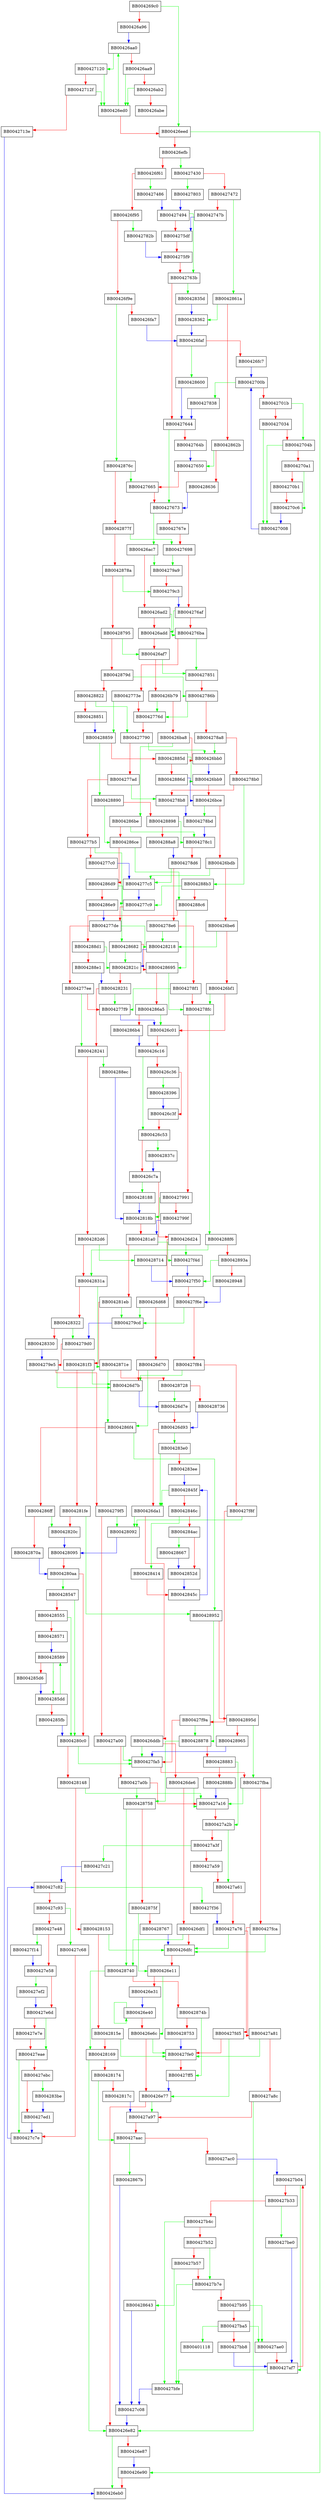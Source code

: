 digraph list_main {
  node [shape="box"];
  graph [splines=ortho];
  BB004269c0 -> BB00426eed [color="green"];
  BB004269c0 -> BB00426a96 [color="red"];
  BB00426a96 -> BB00426aa0 [color="blue"];
  BB00426aa0 -> BB00427120 [color="green"];
  BB00426aa0 -> BB00426aa9 [color="red"];
  BB00426aa9 -> BB00426ed0 [color="green"];
  BB00426aa9 -> BB00426ab2 [color="red"];
  BB00426ab2 -> BB00426ed0 [color="green"];
  BB00426ab2 -> BB00426abe [color="red"];
  BB00426ac7 -> BB004279a9 [color="green"];
  BB00426ac7 -> BB00426ad2 [color="red"];
  BB00426ad2 -> BB004276ba [color="green"];
  BB00426ad2 -> BB00426add [color="red"];
  BB00426add -> BB00426af7 [color="red"];
  BB00426af7 -> BB00427851 [color="green"];
  BB00426af7 -> BB00426b79 [color="red"];
  BB00426b79 -> BB0042776d [color="green"];
  BB00426b79 -> BB00426ba8 [color="red"];
  BB00426ba8 -> BB004286be [color="green"];
  BB00426ba8 -> BB00426bb0 [color="red"];
  BB00426bb0 -> BB00426bb9 [color="blue"];
  BB00426bb9 -> BB00426bce [color="red"];
  BB00426bce -> BB004278bd [color="green"];
  BB00426bce -> BB00426bdb [color="red"];
  BB00426bdb -> BB004277c5 [color="green"];
  BB00426bdb -> BB00426be6 [color="red"];
  BB00426be6 -> BB00428218 [color="green"];
  BB00426be6 -> BB00426bf1 [color="red"];
  BB00426bf1 -> BB004278fc [color="green"];
  BB00426bf1 -> BB00426c01 [color="red"];
  BB00426c01 -> BB00426c16 [color="red"];
  BB00426c16 -> BB00426c53 [color="green"];
  BB00426c16 -> BB00426c36 [color="red"];
  BB00426c36 -> BB00428396 [color="green"];
  BB00426c36 -> BB00426c3f [color="red"];
  BB00426c3f -> BB00426c53 [color="red"];
  BB00426c53 -> BB0042837c [color="green"];
  BB00426c53 -> BB00426c7a [color="red"];
  BB00426c7a -> BB00428188 [color="green"];
  BB00426c7a -> BB00426d24 [color="red"];
  BB00426d24 -> BB00427f4d [color="green"];
  BB00426d24 -> BB00426d68 [color="red"];
  BB00426d68 -> BB004279cd [color="green"];
  BB00426d68 -> BB00426d70 [color="red"];
  BB00426d70 -> BB004286f4 [color="green"];
  BB00426d70 -> BB00426d7b [color="red"];
  BB00426d7b -> BB00426d7e [color="blue"];
  BB00426d7e -> BB00426d93 [color="red"];
  BB00426d93 -> BB004283e0 [color="green"];
  BB00426d93 -> BB00426da1 [color="red"];
  BB00426da1 -> BB00428092 [color="green"];
  BB00426da1 -> BB00426ddb [color="red"];
  BB00426ddb -> BB00427fa5 [color="green"];
  BB00426ddb -> BB00426de6 [color="red"];
  BB00426de6 -> BB00427a16 [color="green"];
  BB00426de6 -> BB00426df1 [color="red"];
  BB00426df1 -> BB00428740 [color="green"];
  BB00426df1 -> BB00426dfc [color="red"];
  BB00426dfc -> BB00426e11 [color="red"];
  BB00426e11 -> BB00426e6c [color="green"];
  BB00426e11 -> BB00426e31 [color="red"];
  BB00426e31 -> BB00426e40 [color="blue"];
  BB00426e40 -> BB00426e40 [color="green"];
  BB00426e40 -> BB00426e6c [color="red"];
  BB00426e6c -> BB00427fe0 [color="green"];
  BB00426e6c -> BB00426e77 [color="red"];
  BB00426e77 -> BB00427a97 [color="green"];
  BB00426e77 -> BB00426e82 [color="red"];
  BB00426e82 -> BB00426eb0 [color="green"];
  BB00426e82 -> BB00426e87 [color="red"];
  BB00426e87 -> BB00426e90 [color="blue"];
  BB00426e90 -> BB00426eb0 [color="red"];
  BB00426ed0 -> BB00426aa0 [color="green"];
  BB00426ed0 -> BB00426eed [color="red"];
  BB00426eed -> BB00426e90 [color="green"];
  BB00426eed -> BB00426efb [color="red"];
  BB00426efb -> BB00427430 [color="green"];
  BB00426efb -> BB00426f61 [color="red"];
  BB00426f61 -> BB00427486 [color="green"];
  BB00426f61 -> BB00426f95 [color="red"];
  BB00426f95 -> BB0042782b [color="green"];
  BB00426f95 -> BB00426f9e [color="red"];
  BB00426f9e -> BB0042876c [color="green"];
  BB00426f9e -> BB00426fa7 [color="red"];
  BB00426fa7 -> BB00426faf [color="blue"];
  BB00426faf -> BB00428600 [color="green"];
  BB00426faf -> BB00426fc7 [color="red"];
  BB00426fc7 -> BB0042700b [color="blue"];
  BB00427008 -> BB0042700b [color="blue"];
  BB0042700b -> BB00427838 [color="green"];
  BB0042700b -> BB0042701b [color="red"];
  BB0042701b -> BB0042704b [color="green"];
  BB0042701b -> BB00427034 [color="red"];
  BB00427034 -> BB00427008 [color="green"];
  BB00427034 -> BB0042704b [color="red"];
  BB0042704b -> BB00427008 [color="green"];
  BB0042704b -> BB004270a1 [color="red"];
  BB004270a1 -> BB004270c6 [color="green"];
  BB004270a1 -> BB004270b1 [color="red"];
  BB004270b1 -> BB004270c6 [color="red"];
  BB004270c6 -> BB00427008 [color="blue"];
  BB00427120 -> BB00426ed0 [color="green"];
  BB00427120 -> BB0042712f [color="red"];
  BB0042712f -> BB00426ed0 [color="green"];
  BB0042712f -> BB0042713e [color="red"];
  BB0042713e -> BB00426eb0 [color="blue"];
  BB00427430 -> BB00427803 [color="green"];
  BB00427430 -> BB00427472 [color="red"];
  BB00427472 -> BB0042861a [color="green"];
  BB00427472 -> BB0042747b [color="red"];
  BB0042747b -> BB004275df [color="blue"];
  BB00427486 -> BB00427494 [color="blue"];
  BB00427494 -> BB0042763b [color="green"];
  BB00427494 -> BB004275df [color="red"];
  BB004275df -> BB004275f9 [color="red"];
  BB004275f9 -> BB0042763b [color="red"];
  BB0042763b -> BB0042835d [color="green"];
  BB0042763b -> BB00427644 [color="red"];
  BB00427644 -> BB00427673 [color="green"];
  BB00427644 -> BB0042764b [color="red"];
  BB0042764b -> BB00427650 [color="blue"];
  BB00427650 -> BB00427665 [color="red"];
  BB00427665 -> BB00427673 [color="red"];
  BB00427673 -> BB00426ac7 [color="green"];
  BB00427673 -> BB0042767e [color="red"];
  BB0042767e -> BB00427698 [color="red"];
  BB00427698 -> BB004279a9 [color="green"];
  BB00427698 -> BB004276af [color="red"];
  BB004276af -> BB00426add [color="green"];
  BB004276af -> BB004276ba [color="red"];
  BB004276ba -> BB00427851 [color="green"];
  BB004276ba -> BB0042773e [color="red"];
  BB0042773e -> BB00428859 [color="green"];
  BB0042773e -> BB0042776d [color="red"];
  BB0042776d -> BB00427790 [color="red"];
  BB00427790 -> BB00426bb0 [color="green"];
  BB00427790 -> BB004277ad [color="red"];
  BB004277ad -> BB004278b8 [color="green"];
  BB004277ad -> BB004277b5 [color="red"];
  BB004277b5 -> BB00428682 [color="green"];
  BB004277b5 -> BB004277c0 [color="red"];
  BB004277c0 -> BB004277c5 [color="blue"];
  BB004277c5 -> BB004277c9 [color="blue"];
  BB004277c9 -> BB004277de [color="red"];
  BB004277de -> BB00428218 [color="green"];
  BB004277de -> BB004277ee [color="red"];
  BB004277ee -> BB00428241 [color="green"];
  BB004277ee -> BB004277f9 [color="red"];
  BB004277f9 -> BB00426c01 [color="blue"];
  BB00427803 -> BB00427494 [color="blue"];
  BB0042782b -> BB004275f9 [color="blue"];
  BB00427838 -> BB00427644 [color="blue"];
  BB00427851 -> BB0042786b [color="red"];
  BB0042786b -> BB0042776d [color="green"];
  BB0042786b -> BB004278a8 [color="red"];
  BB004278a8 -> BB00426bb0 [color="green"];
  BB004278a8 -> BB004278b0 [color="red"];
  BB004278b0 -> BB004288b3 [color="green"];
  BB004278b0 -> BB004278b8 [color="red"];
  BB004278b8 -> BB004278bd [color="blue"];
  BB004278bd -> BB004278c1 [color="blue"];
  BB004278c1 -> BB004278d6 [color="red"];
  BB004278d6 -> BB004277c5 [color="green"];
  BB004278d6 -> BB004278e6 [color="red"];
  BB004278e6 -> BB00428218 [color="green"];
  BB004278e6 -> BB004278f1 [color="red"];
  BB004278f1 -> BB004277f9 [color="green"];
  BB004278f1 -> BB004278fc [color="red"];
  BB004278fc -> BB004288f6 [color="green"];
  BB004278fc -> BB00427991 [color="red"];
  BB00427991 -> BB0042818b [color="green"];
  BB00427991 -> BB0042799f [color="red"];
  BB0042799f -> BB004281a0 [color="blue"];
  BB004279a9 -> BB004279c3 [color="red"];
  BB004279c3 -> BB004276af [color="blue"];
  BB004279cd -> BB004279d0 [color="blue"];
  BB004279d0 -> BB004279e5 [color="red"];
  BB004279e5 -> BB00426d7b [color="green"];
  BB004279e5 -> BB004279f5 [color="red"];
  BB004279f5 -> BB00428092 [color="green"];
  BB004279f5 -> BB00427a00 [color="red"];
  BB00427a00 -> BB00427fa5 [color="green"];
  BB00427a00 -> BB00427a0b [color="red"];
  BB00427a0b -> BB00428758 [color="green"];
  BB00427a0b -> BB00427a16 [color="red"];
  BB00427a16 -> BB00427a2b [color="red"];
  BB00427a2b -> BB00427a61 [color="green"];
  BB00427a2b -> BB00427a3f [color="red"];
  BB00427a3f -> BB00427c21 [color="green"];
  BB00427a3f -> BB00427a59 [color="red"];
  BB00427a59 -> BB00427a61 [color="red"];
  BB00427a61 -> BB00427a76 [color="red"];
  BB00427a76 -> BB00426dfc [color="green"];
  BB00427a76 -> BB00427a81 [color="red"];
  BB00427a81 -> BB00427fe0 [color="green"];
  BB00427a81 -> BB00427a8c [color="red"];
  BB00427a8c -> BB00426e82 [color="green"];
  BB00427a8c -> BB00427a97 [color="red"];
  BB00427a97 -> BB00427aac [color="red"];
  BB00427aac -> BB0042867b [color="green"];
  BB00427aac -> BB00427ac0 [color="red"];
  BB00427ac0 -> BB00427b04 [color="blue"];
  BB00427ae0 -> BB00427af7 [color="red"];
  BB00427af7 -> BB00427bfe [color="green"];
  BB00427af7 -> BB00427b04 [color="red"];
  BB00427b04 -> BB00427af7 [color="green"];
  BB00427b04 -> BB00427b33 [color="red"];
  BB00427b33 -> BB00427be0 [color="green"];
  BB00427b33 -> BB00427b4c [color="red"];
  BB00427b4c -> BB00427bfe [color="green"];
  BB00427b4c -> BB00427b52 [color="red"];
  BB00427b52 -> BB00427b7e [color="green"];
  BB00427b52 -> BB00427b57 [color="red"];
  BB00427b57 -> BB00428643 [color="green"];
  BB00427b57 -> BB00427b7e [color="red"];
  BB00427b7e -> BB00427bfe [color="green"];
  BB00427b7e -> BB00427b95 [color="red"];
  BB00427b95 -> BB00427ae0 [color="green"];
  BB00427b95 -> BB00427ba5 [color="red"];
  BB00427ba5 -> BB00401118 [color="green"];
  BB00427ba5 -> BB00427ae0 [color="green"];
  BB00427ba5 -> BB00427bb8 [color="red"];
  BB00427bb8 -> BB00427af7 [color="blue"];
  BB00427be0 -> BB00427af7 [color="blue"];
  BB00427bfe -> BB00427c08 [color="blue"];
  BB00427c08 -> BB00426e82 [color="blue"];
  BB00427c21 -> BB00427c82 [color="blue"];
  BB00427c68 -> BB00427c7e [color="red"];
  BB00427c7e -> BB00427c82 [color="blue"];
  BB00427c82 -> BB00427f36 [color="green"];
  BB00427c82 -> BB00427c93 [color="red"];
  BB00427c93 -> BB00427c68 [color="green"];
  BB00427c93 -> BB00427e48 [color="red"];
  BB00427e48 -> BB00427f14 [color="green"];
  BB00427e48 -> BB00427e58 [color="red"];
  BB00427e58 -> BB00427ef2 [color="green"];
  BB00427e58 -> BB00427e6d [color="red"];
  BB00427e6d -> BB00427eae [color="green"];
  BB00427e6d -> BB00427e7e [color="red"];
  BB00427e7e -> BB00427eae [color="red"];
  BB00427eae -> BB00427c7e [color="green"];
  BB00427eae -> BB00427ebc [color="red"];
  BB00427ebc -> BB004283be [color="green"];
  BB00427ebc -> BB00427ed1 [color="red"];
  BB00427ed1 -> BB00427c7e [color="blue"];
  BB00427ef2 -> BB00427e6d [color="blue"];
  BB00427f14 -> BB00427e58 [color="blue"];
  BB00427f36 -> BB00427a76 [color="blue"];
  BB00427f4d -> BB00427f50 [color="blue"];
  BB00427f50 -> BB00427f6e [color="red"];
  BB00427f6e -> BB004279cd [color="green"];
  BB00427f6e -> BB00427f84 [color="red"];
  BB00427f84 -> BB00426d7b [color="green"];
  BB00427f84 -> BB00427f8f [color="red"];
  BB00427f8f -> BB00428092 [color="green"];
  BB00427f8f -> BB00427f9a [color="red"];
  BB00427f9a -> BB00428878 [color="green"];
  BB00427f9a -> BB00427fa5 [color="red"];
  BB00427fa5 -> BB00427fba [color="red"];
  BB00427fba -> BB00427a16 [color="green"];
  BB00427fba -> BB00427fca [color="red"];
  BB00427fca -> BB00426dfc [color="green"];
  BB00427fca -> BB00427fd5 [color="red"];
  BB00427fd5 -> BB00426e77 [color="green"];
  BB00427fd5 -> BB00427fe0 [color="red"];
  BB00427fe0 -> BB00427ff5 [color="red"];
  BB00427ff5 -> BB00426e77 [color="blue"];
  BB00428092 -> BB00428095 [color="blue"];
  BB00428095 -> BB004280aa [color="red"];
  BB004280aa -> BB00428547 [color="green"];
  BB004280aa -> BB004280c0 [color="red"];
  BB004280c0 -> BB00427fa5 [color="green"];
  BB004280c0 -> BB00428148 [color="red"];
  BB00428148 -> BB00427a16 [color="green"];
  BB00428148 -> BB00428153 [color="red"];
  BB00428153 -> BB00426dfc [color="green"];
  BB00428153 -> BB0042815e [color="red"];
  BB0042815e -> BB00427fe0 [color="green"];
  BB0042815e -> BB00428169 [color="red"];
  BB00428169 -> BB00426e82 [color="green"];
  BB00428169 -> BB00428174 [color="red"];
  BB00428174 -> BB00427aac [color="green"];
  BB00428174 -> BB0042817c [color="red"];
  BB0042817c -> BB00427a97 [color="blue"];
  BB00428188 -> BB0042818b [color="blue"];
  BB0042818b -> BB004281a0 [color="red"];
  BB004281a0 -> BB00427f4d [color="green"];
  BB004281a0 -> BB004281eb [color="red"];
  BB004281eb -> BB004279cd [color="green"];
  BB004281eb -> BB004281f3 [color="red"];
  BB004281f3 -> BB00426d7b [color="green"];
  BB004281f3 -> BB004281fe [color="red"];
  BB004281fe -> BB00428952 [color="green"];
  BB004281fe -> BB0042820c [color="red"];
  BB0042820c -> BB00428095 [color="blue"];
  BB00428218 -> BB0042821c [color="blue"];
  BB0042821c -> BB00428231 [color="red"];
  BB00428231 -> BB004277f9 [color="green"];
  BB00428231 -> BB00428241 [color="red"];
  BB00428241 -> BB004288ec [color="green"];
  BB00428241 -> BB004282d6 [color="red"];
  BB004282d6 -> BB00428714 [color="green"];
  BB004282d6 -> BB0042831a [color="red"];
  BB0042831a -> BB0042871e [color="green"];
  BB0042831a -> BB00428322 [color="red"];
  BB00428322 -> BB004279d0 [color="green"];
  BB00428322 -> BB00428330 [color="red"];
  BB00428330 -> BB004279e5 [color="blue"];
  BB0042835d -> BB00428362 [color="blue"];
  BB00428362 -> BB00426faf [color="blue"];
  BB0042837c -> BB00426c7a [color="blue"];
  BB00428396 -> BB00426c3f [color="blue"];
  BB004283be -> BB00427ed1 [color="blue"];
  BB004283e0 -> BB00426da1 [color="green"];
  BB004283e0 -> BB004283ee [color="red"];
  BB004283ee -> BB0042845f [color="blue"];
  BB00428414 -> BB0042845c [color="red"];
  BB0042845c -> BB0042845f [color="blue"];
  BB0042845f -> BB00426da1 [color="green"];
  BB0042845f -> BB0042846c [color="red"];
  BB0042846c -> BB00428414 [color="green"];
  BB0042846c -> BB004284ac [color="red"];
  BB004284ac -> BB00428667 [color="green"];
  BB004284ac -> BB0042852d [color="red"];
  BB0042852d -> BB0042845c [color="blue"];
  BB00428547 -> BB004280c0 [color="green"];
  BB00428547 -> BB00428555 [color="red"];
  BB00428555 -> BB004280c0 [color="green"];
  BB00428555 -> BB00428571 [color="red"];
  BB00428571 -> BB00428589 [color="blue"];
  BB00428589 -> BB004285dd [color="green"];
  BB00428589 -> BB004285d6 [color="red"];
  BB004285d6 -> BB004285dd [color="blue"];
  BB004285dd -> BB00428589 [color="green"];
  BB004285dd -> BB004285fb [color="red"];
  BB004285fb -> BB004280c0 [color="blue"];
  BB00428600 -> BB00427644 [color="blue"];
  BB0042861a -> BB00428362 [color="green"];
  BB0042861a -> BB0042862b [color="red"];
  BB0042862b -> BB00427650 [color="green"];
  BB0042862b -> BB00428636 [color="red"];
  BB00428636 -> BB00427673 [color="blue"];
  BB00428643 -> BB00427c08 [color="blue"];
  BB00428667 -> BB0042852d [color="blue"];
  BB0042867b -> BB00427c08 [color="blue"];
  BB00428682 -> BB0042821c [color="green"];
  BB00428682 -> BB00428695 [color="red"];
  BB00428695 -> BB004278fc [color="green"];
  BB00428695 -> BB004286a5 [color="red"];
  BB004286a5 -> BB00426c01 [color="green"];
  BB004286a5 -> BB004286b4 [color="red"];
  BB004286b4 -> BB00426c16 [color="blue"];
  BB004286be -> BB004278c1 [color="green"];
  BB004286be -> BB004286ce [color="red"];
  BB004286ce -> BB004288c6 [color="green"];
  BB004286ce -> BB004286d9 [color="red"];
  BB004286d9 -> BB004277c9 [color="green"];
  BB004286d9 -> BB004286e9 [color="red"];
  BB004286e9 -> BB004277de [color="blue"];
  BB004286f4 -> BB00428952 [color="green"];
  BB004286f4 -> BB004286ff [color="red"];
  BB004286ff -> BB0042820c [color="green"];
  BB004286ff -> BB0042870a [color="red"];
  BB0042870a -> BB004280aa [color="blue"];
  BB00428714 -> BB00427f50 [color="blue"];
  BB0042871e -> BB004286f4 [color="green"];
  BB0042871e -> BB00428728 [color="red"];
  BB00428728 -> BB00426d7e [color="green"];
  BB00428728 -> BB00428736 [color="red"];
  BB00428736 -> BB00426d93 [color="blue"];
  BB00428740 -> BB00428169 [color="green"];
  BB00428740 -> BB0042874b [color="red"];
  BB0042874b -> BB00427ff5 [color="green"];
  BB0042874b -> BB00428753 [color="red"];
  BB00428753 -> BB00427fe0 [color="blue"];
  BB00428758 -> BB00428740 [color="green"];
  BB00428758 -> BB0042875f [color="red"];
  BB0042875f -> BB00426e11 [color="green"];
  BB0042875f -> BB00428767 [color="red"];
  BB00428767 -> BB00426dfc [color="blue"];
  BB0042876c -> BB00427665 [color="green"];
  BB0042876c -> BB0042877f [color="red"];
  BB0042877f -> BB00427698 [color="green"];
  BB0042877f -> BB0042878a [color="red"];
  BB0042878a -> BB004279c3 [color="green"];
  BB0042878a -> BB00428795 [color="red"];
  BB00428795 -> BB00426af7 [color="green"];
  BB00428795 -> BB0042879d [color="red"];
  BB0042879d -> BB0042786b [color="green"];
  BB0042879d -> BB00428822 [color="red"];
  BB00428822 -> BB00427790 [color="green"];
  BB00428822 -> BB00428851 [color="red"];
  BB00428851 -> BB00428859 [color="blue"];
  BB00428859 -> BB00428890 [color="green"];
  BB00428859 -> BB0042885d [color="red"];
  BB0042885d -> BB00426bb9 [color="green"];
  BB0042885d -> BB0042886d [color="red"];
  BB0042886d -> BB00426bce [color="blue"];
  BB00428878 -> BB00428758 [color="green"];
  BB00428878 -> BB00428883 [color="red"];
  BB00428883 -> BB00427a2b [color="green"];
  BB00428883 -> BB0042888b [color="red"];
  BB0042888b -> BB00427a16 [color="blue"];
  BB00428890 -> BB004286ce [color="green"];
  BB00428890 -> BB00428898 [color="red"];
  BB00428898 -> BB004278c1 [color="green"];
  BB00428898 -> BB004288a8 [color="red"];
  BB004288a8 -> BB004278d6 [color="blue"];
  BB004288b3 -> BB004277c9 [color="green"];
  BB004288b3 -> BB004288c6 [color="red"];
  BB004288c6 -> BB00428695 [color="green"];
  BB004288c6 -> BB004288d1 [color="red"];
  BB004288d1 -> BB0042821c [color="green"];
  BB004288d1 -> BB004288e1 [color="red"];
  BB004288e1 -> BB00428231 [color="blue"];
  BB004288ec -> BB0042818b [color="blue"];
  BB004288f6 -> BB0042831a [color="green"];
  BB004288f6 -> BB0042893a [color="red"];
  BB0042893a -> BB00427f50 [color="green"];
  BB0042893a -> BB00428948 [color="red"];
  BB00428948 -> BB00427f6e [color="blue"];
  BB00428952 -> BB00428878 [color="green"];
  BB00428952 -> BB0042895d [color="red"];
  BB0042895d -> BB00427fba [color="green"];
  BB0042895d -> BB00428965 [color="red"];
  BB00428965 -> BB00427fa5 [color="blue"];
}